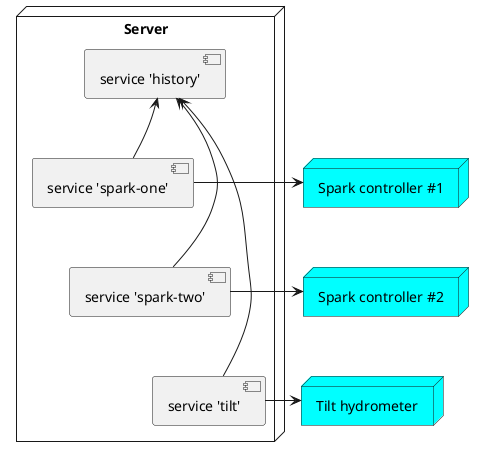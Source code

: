 @startuml Services overview

node Server {
    component History as "service 'history'"
    component SvcSparkOne as "service 'spark-one'"
    component SvcSparkTwo as "service 'spark-two'"
    component SvcTilt as "service 'tilt'"
}

node DevSparkOne as "Spark controller #1" #cyan
node DevSparkTwo as "Spark controller #2" #cyan
node DevTilt as "Tilt hydrometer" #cyan

History -[hidden]- SvcSparkOne
SvcSparkOne -[hidden]- SvcSparkTwo
SvcSparkTwo -[hidden]- SvcTilt

SvcSparkOne -up-> History
SvcSparkTwo -up-> History
SvcTilt -up-> History

SvcSparkOne -right-> DevSparkOne
SvcSparkTwo -right-> DevSparkTwo
SvcTilt -right-> DevTilt

@enduml
